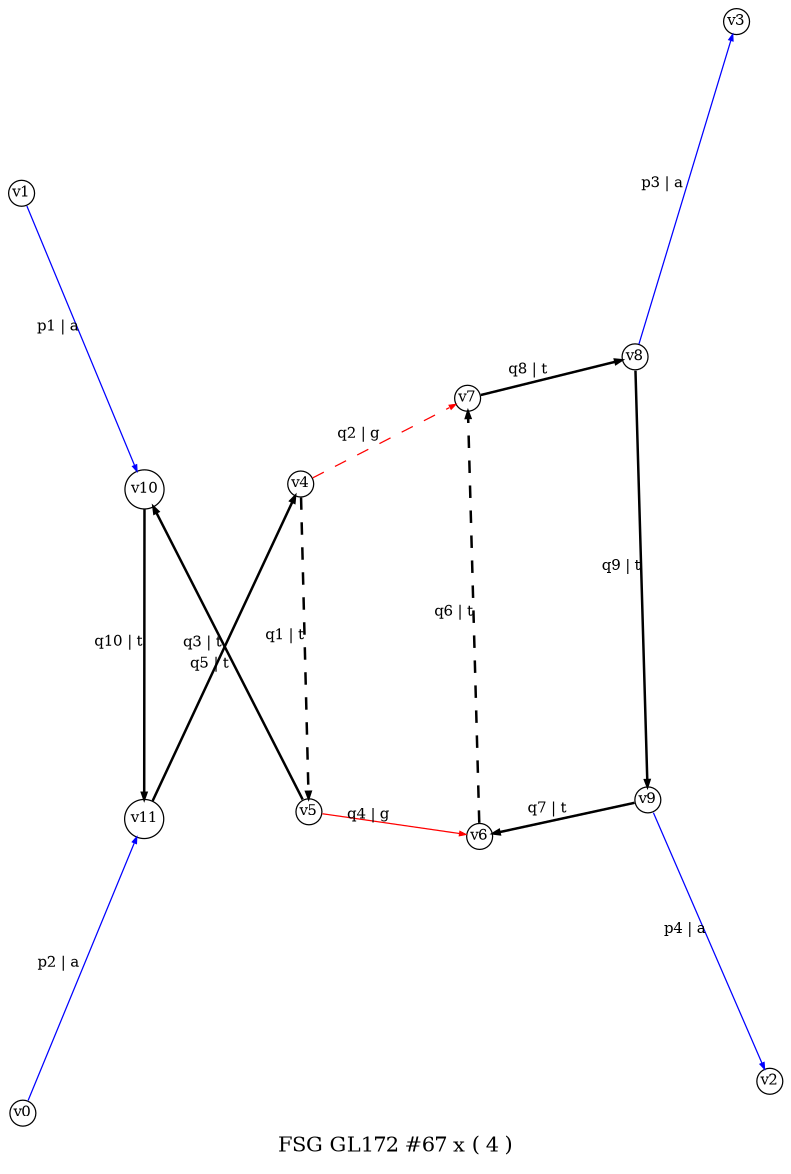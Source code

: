digraph dot_67_0_GL172 {
label="FSG GL172 #67 x ( 4 )";
noverlap="scale"; layout="neato";
graph [ 
overall_factor="NumeratorDependentGrouping(172,1,AntiFermionSpinSumSign(1)*AutG(1)^-1*ExternalFermionOrderingSign(1))+NumeratorDependentGrouping(173,1,AntiFermionSpinSumSign(1)*AutG(1)^-1*ExternalFermionOrderingSign(1))+NumeratorDependentGrouping(174,1,AntiFermionSpinSumSign(1)*AutG(1)^-1*ExternalFermionOrderingSign(1))+NumeratorDependentGrouping(175,1,AntiFermionSpinSumSign(1)*AutG(1)^-1*ExternalFermionOrderingSign(1))",
overall_factor_evaluated="4",
fontsize=10,ratio=1.5
 ];
node [ fontsize=7,shape=circle,margin=0,height=0.01,penwidth=0.6 ];
edge [ fontsize=7,arrowsize=0.3,penwidth=0.6 ];
"v1" -> "v10" [label="p1 | a",color="blue",penwidth="0.6",style="solid"];
"v0" -> "v11" [label="p2 | a",color="blue",penwidth="0.6",style="solid"];
"v8" -> "v3" [label="p3 | a",color="blue",penwidth="0.6",style="solid"];
"v9" -> "v2" [label="p4 | a",color="blue",penwidth="0.6",style="solid"];
"v4" -> "v5" [label="q1 | t",color="black",penwidth="1.2",style="dashed"];
"v4" -> "v7" [label="q2 | g",color="red",penwidth="0.6",style="dashed"];
"v11" -> "v4" [label="q3 | t",color="black",penwidth="1.2",style="solid"];
"v5" -> "v6" [label="q4 | g",color="red",penwidth="0.6",style="solid"];
"v5" -> "v10" [label="q5 | t",color="black",penwidth="1.2",style="solid"];
"v6" -> "v7" [label="q6 | t",color="black",penwidth="1.2",style="dashed"];
"v9" -> "v6" [label="q7 | t",color="black",penwidth="1.2",style="solid"];
"v7" -> "v8" [label="q8 | t",color="black",penwidth="1.2",style="solid"];
"v8" -> "v9" [label="q9 | t",color="black",penwidth="1.2",style="solid"];
"v10" -> "v11" [label="q10 | t",color="black",penwidth="1.2",style="solid"];
}